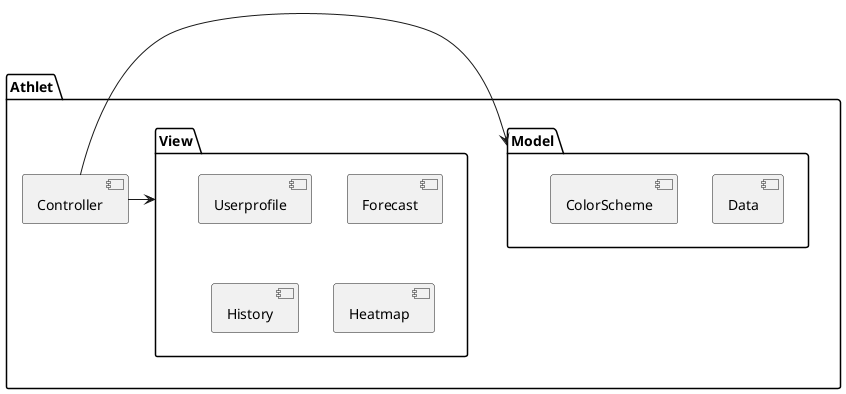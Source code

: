 @startuml

package "Athlet" {

    [Model] <- [Controller]
    [View] <- [Controller]

    package "Model" {
        [Data]
        [ColorScheme]
    }

    package "View" {
        [Userprofile]
        [Forecast]
        [History]
        [Heatmap]
    }

}

@enduml